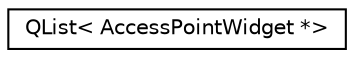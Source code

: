 digraph "类继承关系图"
{
  edge [fontname="Helvetica",fontsize="10",labelfontname="Helvetica",labelfontsize="10"];
  node [fontname="Helvetica",fontsize="10",shape=record];
  rankdir="LR";
  Node0 [label="QList\< AccessPointWidget *\>",height=0.2,width=0.4,color="black", fillcolor="white", style="filled",URL="$class_q_list.html"];
}

